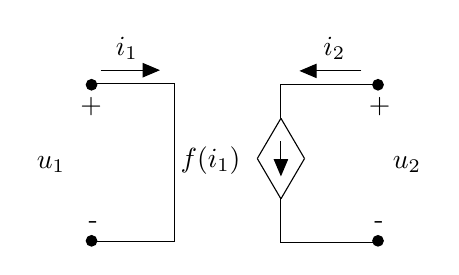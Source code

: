\begin{tikzpicture}[y=-1cm]
\sf
\path (7.927,2.427) node[text=black,anchor=base west] {$u_{2}$};
\path (4.673,0.991) node[text=black,anchor=base] {$i_1$};
\path (4.013,2.427) node[text=black,anchor=base east] {$u_1$};
\draw[arrows=-triangle 45,black] (4.338,1.182) -- (5.093,1.182);
\draw[black] (4.242,1.353) -- (5.276,1.353) -- (5.276,3.356) -- (4.233,3.356);
\path (7.307,0.991) node[text=black,anchor=base] {$i_2$};
\draw[arrows=-triangle 45,black] (7.651,1.191) -- (6.864,1.191);
\path (4.244,3.193) node[text=black,anchor=base] {-};
\path (4.218,1.738) node[text=black,anchor=base] {+};
\filldraw[black] (4.224,3.349) ellipse (0.067cm and 0.067cm);
\filldraw[black] (4.224,1.367) ellipse (0.067cm and 0.067cm);
\path (6.24,2.416) node[text=black,anchor=base east] {$f(i_{1})$};
\draw[arrows=triangle 45-,black] (6.629,2.531) -- (6.629,2.076);
\draw[black] (6.629,1.793) -- (6.929,2.304);
\draw[black] (6.629,2.816) -- (6.929,2.304);
\draw[black] (6.629,1.793) -- (6.329,2.304);
\draw[black] (6.629,2.816) -- (6.329,2.304);
\filldraw[black] (7.862,1.367) ellipse (0.067cm and 0.067cm);
\filldraw[black] (7.862,3.349) ellipse (0.067cm and 0.067cm);
\draw[black] (6.629,1.793) -- (6.629,1.367) -- (7.829,1.367);
\draw[black] (6.629,2.816) -- (6.629,3.367) -- (7.829,3.367);
\path (7.873,3.193) node[text=black,anchor=base] {-};
\path (7.884,1.738) node[text=black,anchor=base] {+};

\end{tikzpicture}%

%% Configure (x)emacs for this file ...
%% Local Variables:
%% mode: latex
%% End: